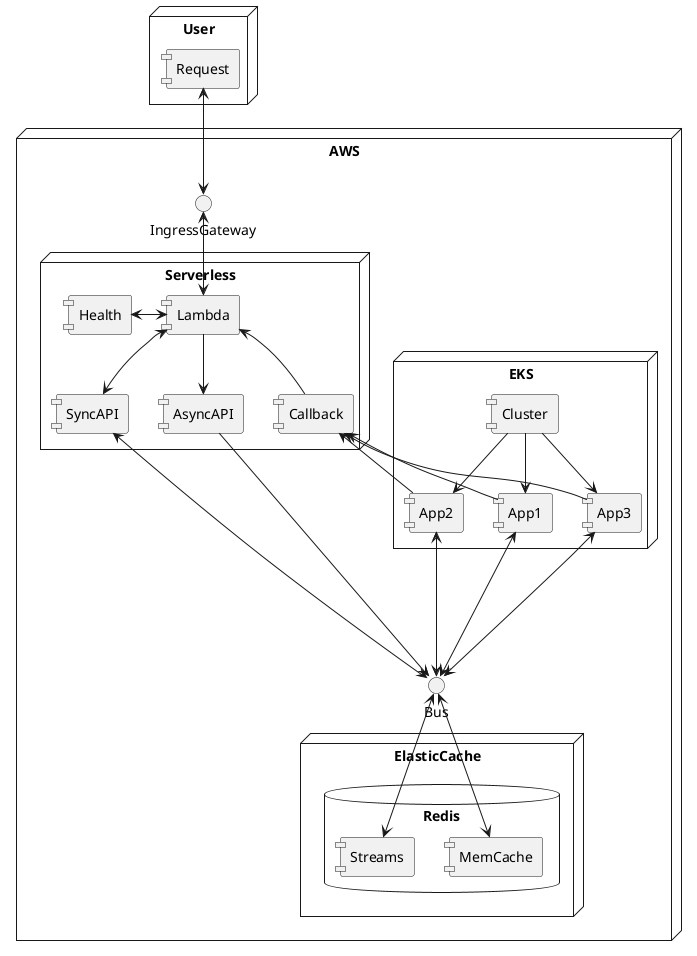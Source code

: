 @startuml app
skinparam ComponentStyle uml1

node User {
    component Request
}

node AWS {
    interface IngressGateway
    interface Bus
    node EKS {
        component Cluster  
        component App1
        component App2
        component App3
    } 
    node Serverless {
        component Lambda
        component Health
        component SyncAPI
        component AsyncAPI
        component Callback
    }
    node ElasticCache {
        database Redis {
            component MemCache
            component Streams
        }
    }
}

Request <-down-> IngressGateway
Lambda  <-up-> IngressGateway 

Lambda <-left->  Health
Lambda <-down->  SyncAPI
Lambda -down->   AsyncAPI
Lambda <-down-   Callback

Cluster -down->  App1
Cluster -down->  App2
Cluster -down->  App3

SyncAPI  <--down--> Bus
AsyncAPI --down-->  Bus

Callback <-- App1
Callback <-- App2
Callback <-- App3

Bus <--up->  App1
Bus <--up->  App2
Bus <--up->  App3

Bus <-down-> Streams
Bus <-down-> MemCache

@enduml
